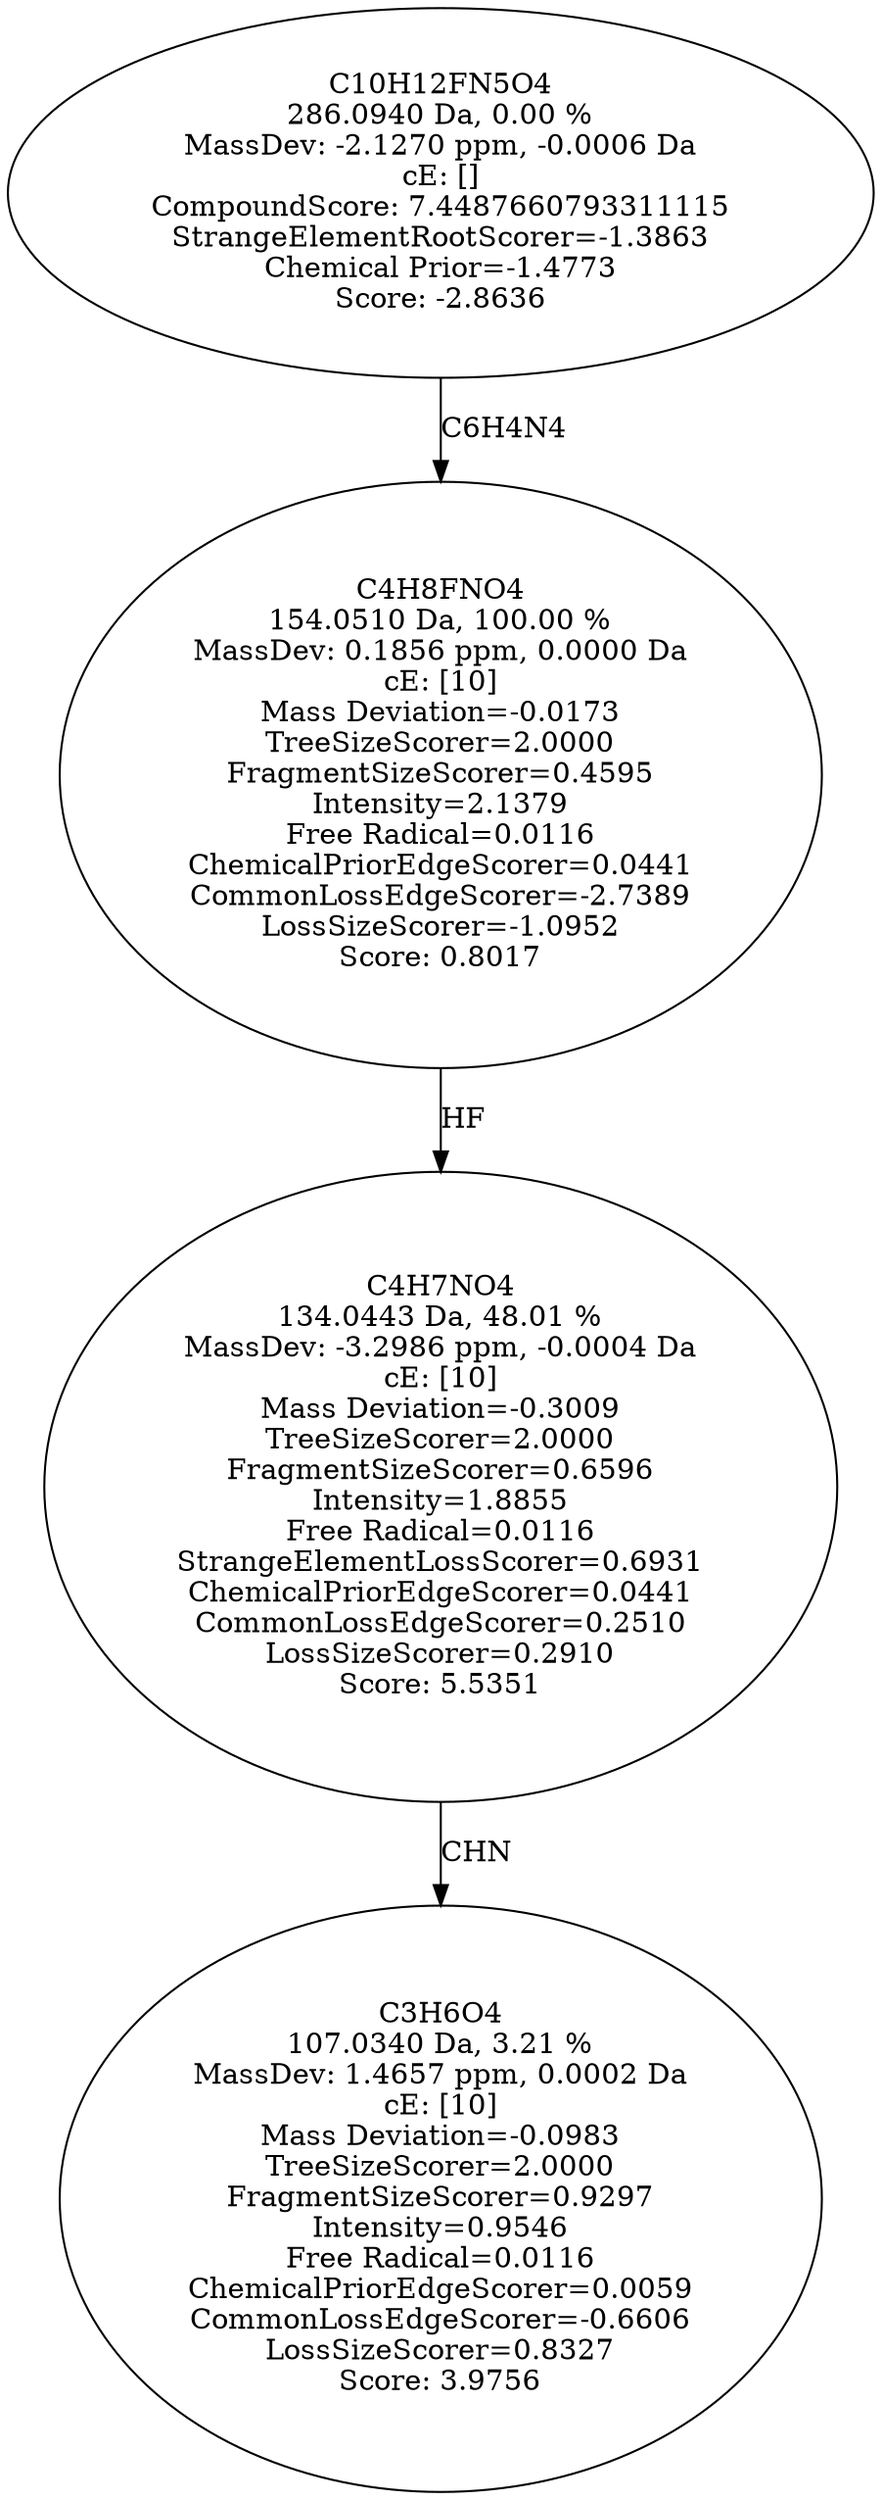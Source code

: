 strict digraph {
v1 [label="C3H6O4\n107.0340 Da, 3.21 %\nMassDev: 1.4657 ppm, 0.0002 Da\ncE: [10]\nMass Deviation=-0.0983\nTreeSizeScorer=2.0000\nFragmentSizeScorer=0.9297\nIntensity=0.9546\nFree Radical=0.0116\nChemicalPriorEdgeScorer=0.0059\nCommonLossEdgeScorer=-0.6606\nLossSizeScorer=0.8327\nScore: 3.9756"];
v2 [label="C4H7NO4\n134.0443 Da, 48.01 %\nMassDev: -3.2986 ppm, -0.0004 Da\ncE: [10]\nMass Deviation=-0.3009\nTreeSizeScorer=2.0000\nFragmentSizeScorer=0.6596\nIntensity=1.8855\nFree Radical=0.0116\nStrangeElementLossScorer=0.6931\nChemicalPriorEdgeScorer=0.0441\nCommonLossEdgeScorer=0.2510\nLossSizeScorer=0.2910\nScore: 5.5351"];
v3 [label="C4H8FNO4\n154.0510 Da, 100.00 %\nMassDev: 0.1856 ppm, 0.0000 Da\ncE: [10]\nMass Deviation=-0.0173\nTreeSizeScorer=2.0000\nFragmentSizeScorer=0.4595\nIntensity=2.1379\nFree Radical=0.0116\nChemicalPriorEdgeScorer=0.0441\nCommonLossEdgeScorer=-2.7389\nLossSizeScorer=-1.0952\nScore: 0.8017"];
v4 [label="C10H12FN5O4\n286.0940 Da, 0.00 %\nMassDev: -2.1270 ppm, -0.0006 Da\ncE: []\nCompoundScore: 7.4487660793311115\nStrangeElementRootScorer=-1.3863\nChemical Prior=-1.4773\nScore: -2.8636"];
v2 -> v1 [label="CHN"];
v3 -> v2 [label="HF"];
v4 -> v3 [label="C6H4N4"];
}